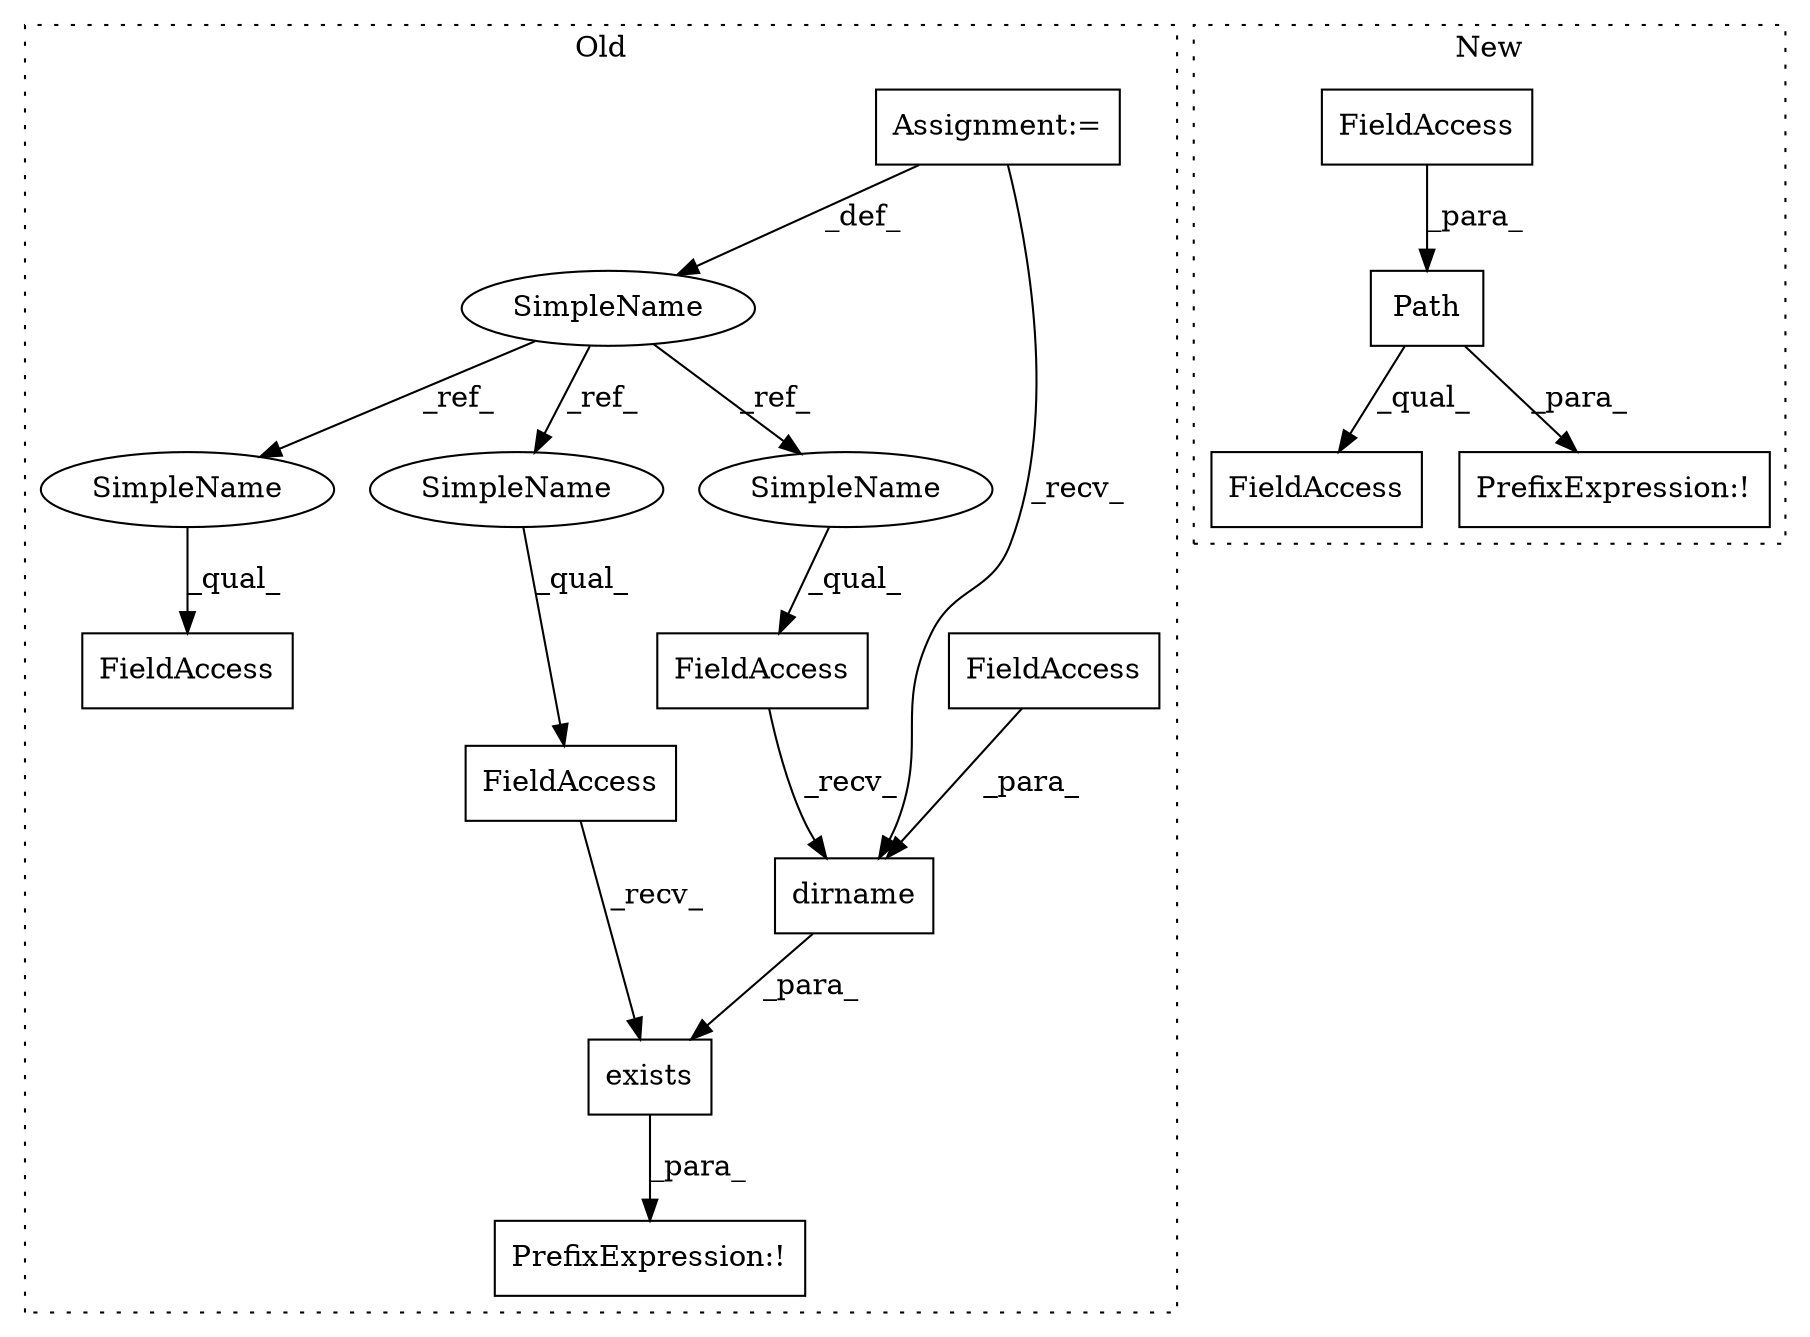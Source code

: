 digraph G {
subgraph cluster0 {
1 [label="exists" a="32" s="97,161" l="7,1" shape="box"];
3 [label="FieldAccess" a="22" s="89" l="7" shape="box"];
4 [label="PrefixExpression:!" a="38" s="88" l="1" shape="box"];
5 [label="SimpleName" a="42" s="76" l="2" shape="ellipse"];
6 [label="FieldAccess" a="22" s="104" l="7" shape="box"];
7 [label="FieldAccess" a="22" s="117" l="7" shape="box"];
9 [label="dirname" a="32" s="125,141" l="8,1" shape="box"];
11 [label="FieldAccess" a="22" s="133" l="8" shape="box"];
13 [label="Assignment:=" a="7" s="76" l="2" shape="box"];
14 [label="SimpleName" a="42" s="104" l="2" shape="ellipse"];
15 [label="SimpleName" a="42" s="89" l="2" shape="ellipse"];
16 [label="SimpleName" a="42" s="117" l="2" shape="ellipse"];
label = "Old";
style="dotted";
}
subgraph cluster1 {
2 [label="Path" a="32" s="85,98" l="5,1" shape="box"];
8 [label="FieldAccess" a="22" s="85" l="21" shape="box"];
10 [label="PrefixExpression:!" a="38" s="83" l="1" shape="box"];
12 [label="FieldAccess" a="22" s="90" l="8" shape="box"];
label = "New";
style="dotted";
}
1 -> 4 [label="_para_"];
2 -> 10 [label="_para_"];
2 -> 8 [label="_qual_"];
3 -> 1 [label="_recv_"];
5 -> 14 [label="_ref_"];
5 -> 16 [label="_ref_"];
5 -> 15 [label="_ref_"];
7 -> 9 [label="_recv_"];
9 -> 1 [label="_para_"];
11 -> 9 [label="_para_"];
12 -> 2 [label="_para_"];
13 -> 9 [label="_recv_"];
13 -> 5 [label="_def_"];
14 -> 6 [label="_qual_"];
15 -> 3 [label="_qual_"];
16 -> 7 [label="_qual_"];
}